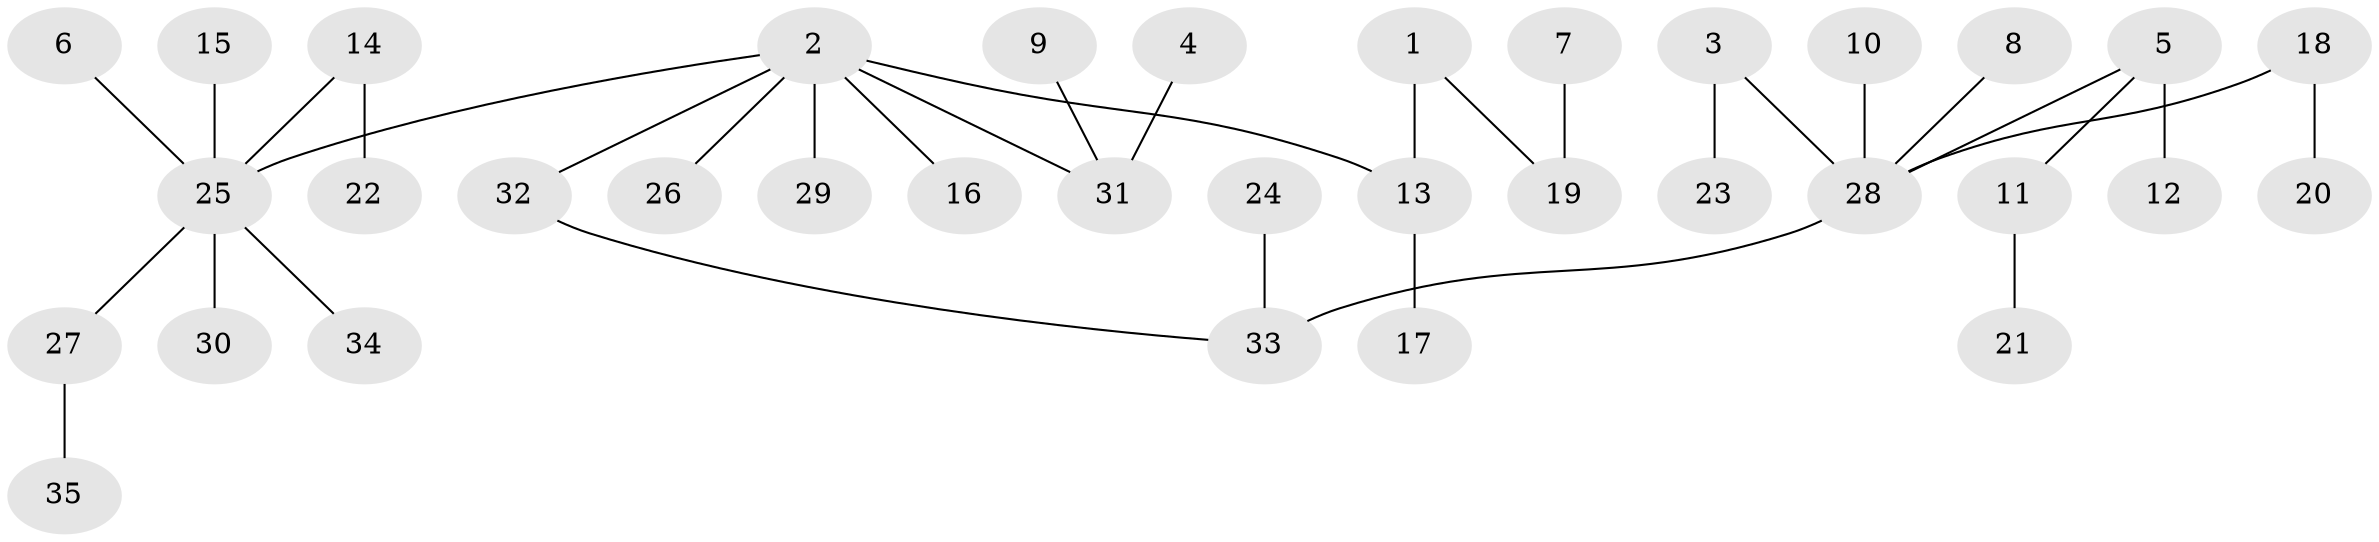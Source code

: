 // original degree distribution, {3: 0.13043478260869565, 7: 0.028985507246376812, 2: 0.34782608695652173, 4: 0.043478260869565216, 5: 0.014492753623188406, 1: 0.43478260869565216}
// Generated by graph-tools (version 1.1) at 2025/26/03/09/25 03:26:31]
// undirected, 35 vertices, 34 edges
graph export_dot {
graph [start="1"]
  node [color=gray90,style=filled];
  1;
  2;
  3;
  4;
  5;
  6;
  7;
  8;
  9;
  10;
  11;
  12;
  13;
  14;
  15;
  16;
  17;
  18;
  19;
  20;
  21;
  22;
  23;
  24;
  25;
  26;
  27;
  28;
  29;
  30;
  31;
  32;
  33;
  34;
  35;
  1 -- 13 [weight=1.0];
  1 -- 19 [weight=1.0];
  2 -- 13 [weight=1.0];
  2 -- 16 [weight=1.0];
  2 -- 25 [weight=1.0];
  2 -- 26 [weight=1.0];
  2 -- 29 [weight=1.0];
  2 -- 31 [weight=1.0];
  2 -- 32 [weight=1.0];
  3 -- 23 [weight=1.0];
  3 -- 28 [weight=1.0];
  4 -- 31 [weight=1.0];
  5 -- 11 [weight=1.0];
  5 -- 12 [weight=1.0];
  5 -- 28 [weight=1.0];
  6 -- 25 [weight=1.0];
  7 -- 19 [weight=1.0];
  8 -- 28 [weight=1.0];
  9 -- 31 [weight=1.0];
  10 -- 28 [weight=1.0];
  11 -- 21 [weight=1.0];
  13 -- 17 [weight=1.0];
  14 -- 22 [weight=1.0];
  14 -- 25 [weight=1.0];
  15 -- 25 [weight=1.0];
  18 -- 20 [weight=1.0];
  18 -- 28 [weight=1.0];
  24 -- 33 [weight=1.0];
  25 -- 27 [weight=1.0];
  25 -- 30 [weight=1.0];
  25 -- 34 [weight=1.0];
  27 -- 35 [weight=1.0];
  28 -- 33 [weight=1.0];
  32 -- 33 [weight=1.0];
}
